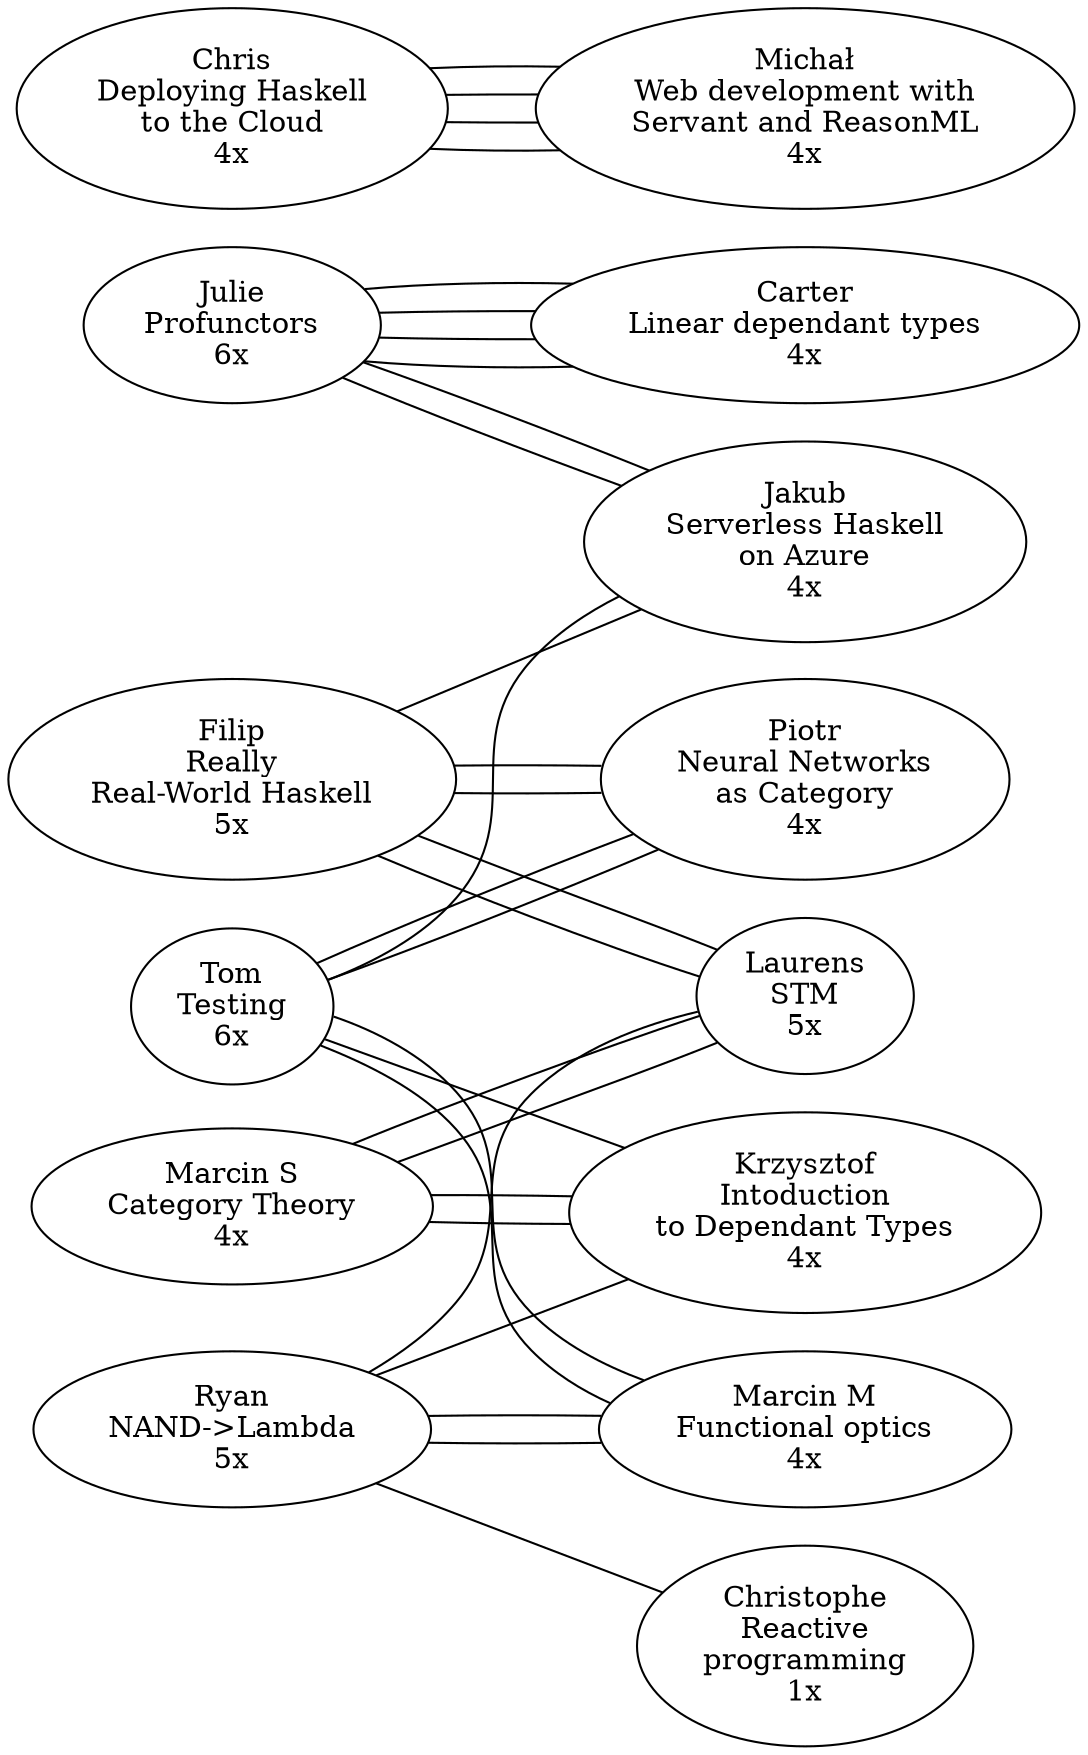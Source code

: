 graph scheduleClashes {
	// Monday
	Julie   -- Carter;
	Julie   -- Carter;
	MarcinS -- Laurens;
	MarcinS -- Laurens;
	Ryan    -- Laurens;
	Ryan    -- Christophe;

	// Tuesday
	MarcinS -- Krzysztof;
	MarcinS -- Krzysztof;
	Ryan    -- MarcinM;
	Ryan    -- MarcinM;
	Julie   -- Carter;
	Julie   -- Carter;

	// Wednesday
	Filip   -- Laurens;
	Filip   -- Laurens;
	Filip   -- Jakub;
	Tom     -- Jakub;
	Tom     -- Krzysztof;
	Ryan    -- Krzysztof;

	// Thursday
	Tom     -- Piotr;
	Tom     -- Piotr;
	Julie   -- Jakub;
	Julie   -- Jakub;
	Chris   -- Michał;
	Chris   -- Michał;

	// Friday
	Tom     -- MarcinM;
	Tom     -- MarcinM;
	Chris   -- Michał;
	Chris   -- Michał;
	Filip   -- Piotr;
	Filip   -- Piotr;

	// beginners track
	Julie[label="Julie\nProfunctors\n6x"];
	MarcinS[label="Marcin S\nCategory Theory\n4x"];
	Ryan[label="Ryan\nNAND->Lambda\n5x"];
	Filip[label="Filip\nReally\nReal-World Haskell\n5x"];
	Tom[label="Tom\nTesting\n6x"];
	Chris[label="Chris\nDeploying Haskell\nto the Cloud\n4x"];

	// advanced track
	Carter[label="Carter\nLinear dependant types\n4x"];
	Laurens[label="Laurens\nSTM\n5x"];
	Christophe[label="Christophe\nReactive\nprogramming\n1x"];
	Krzysztof[label="Krzysztof\nIntoduction\nto Dependant Types\n4x"];
	MarcinM[label="Marcin M\nFunctional optics\n4x"];
	Jakub[label="Jakub\nServerless Haskell\non Azure\n4x"];
	Piotr[label="Piotr\nNeural Networks\nas Category\n4x"];
	Michał[label="Michał\nWeb development with\nServant and ReasonML\n4x"];

	rankdir="LR";
}
